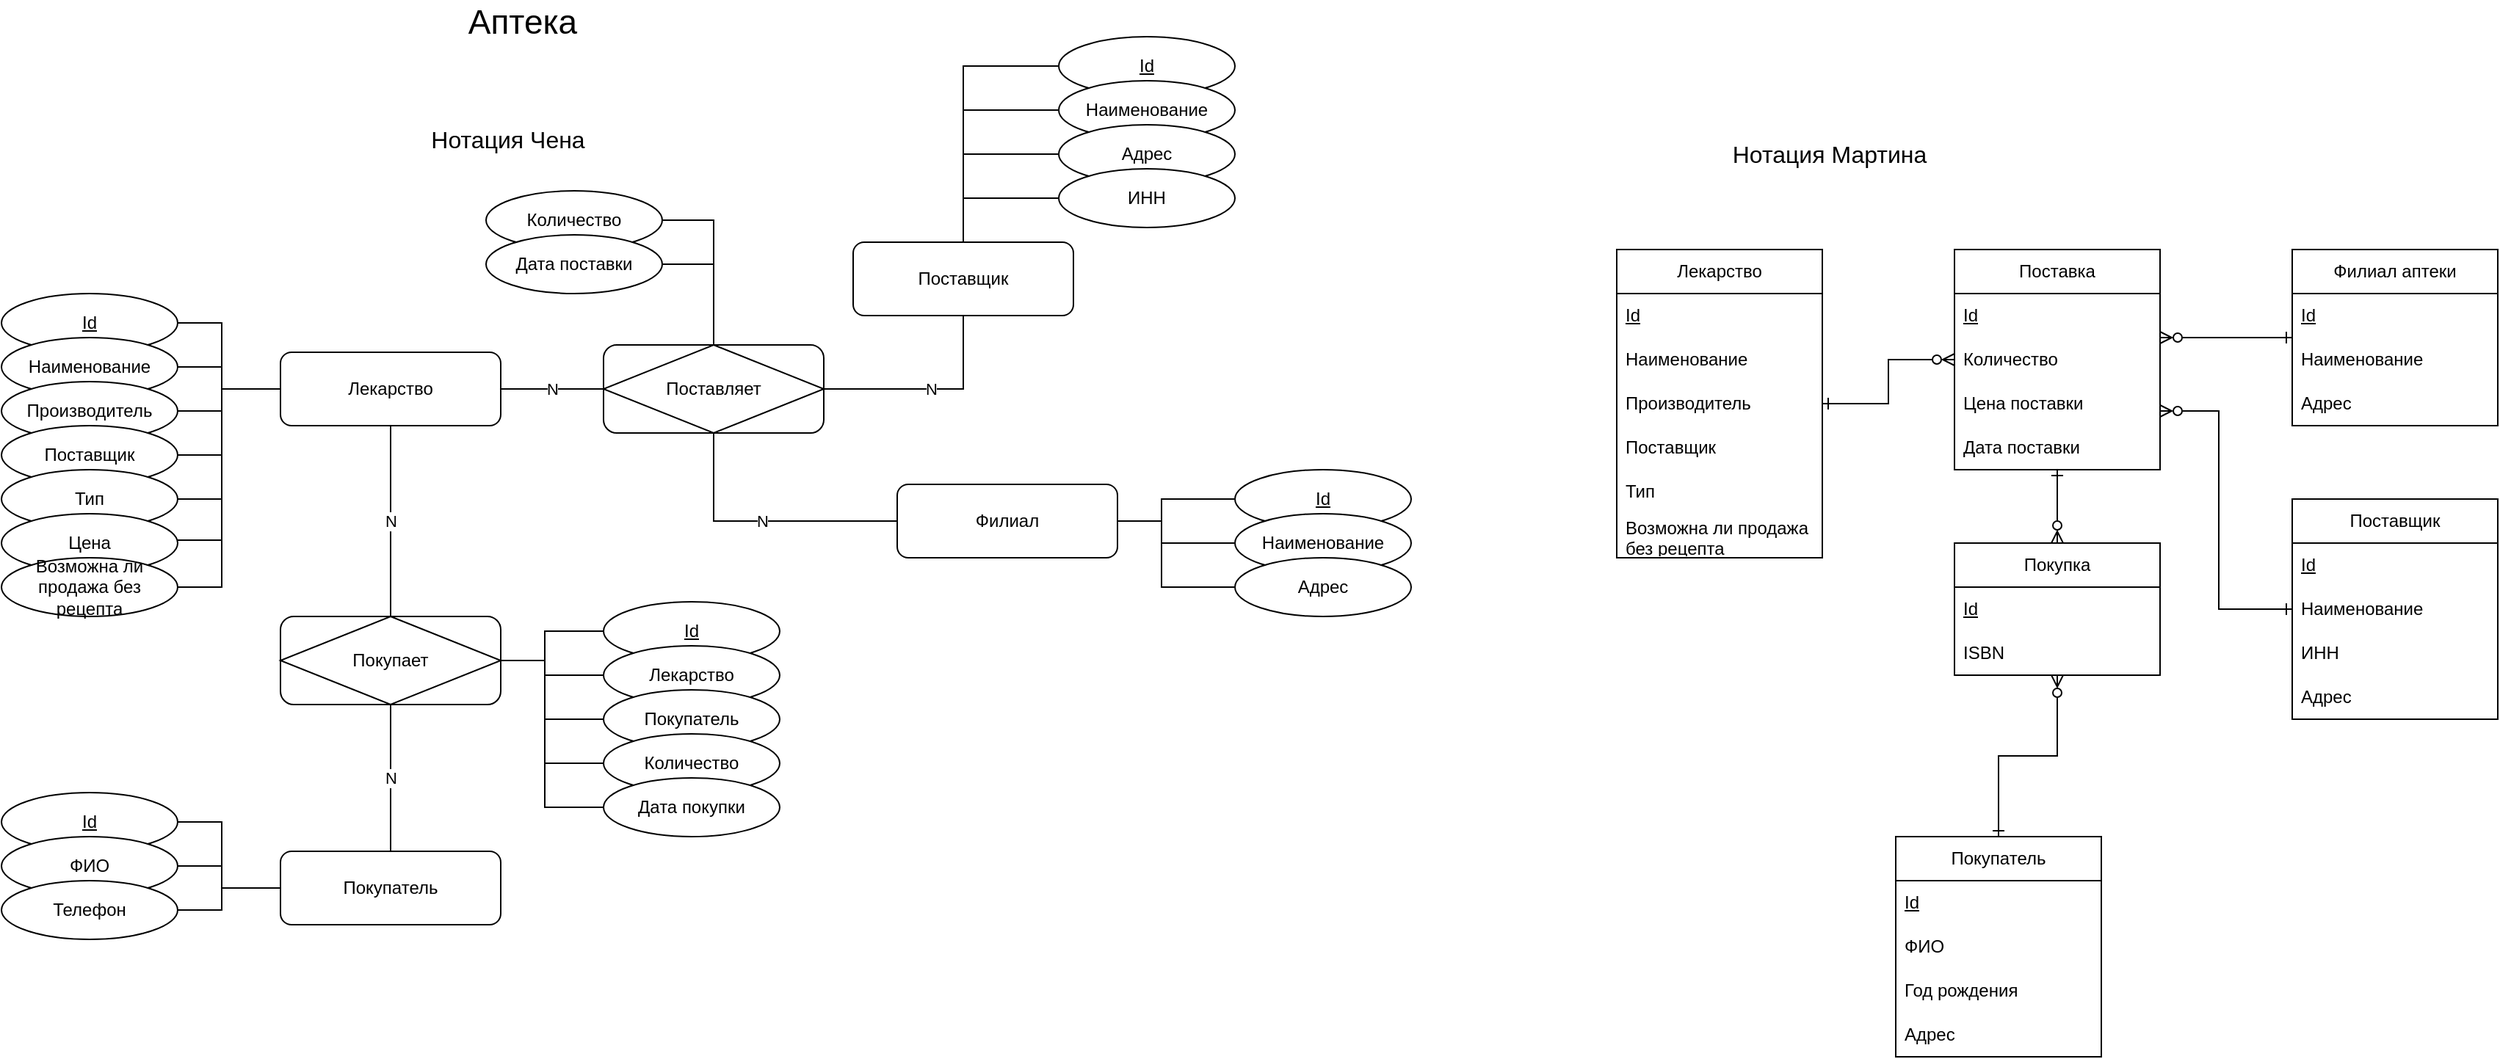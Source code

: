 <mxfile version="28.1.0">
  <diagram name="Страница — 1" id="FdrjbKADJGY1u3tTIWQw">
    <mxGraphModel dx="2895" dy="1584" grid="1" gridSize="10" guides="1" tooltips="1" connect="1" arrows="1" fold="1" page="0" pageScale="1" pageWidth="827" pageHeight="1169" math="0" shadow="0">
      <root>
        <mxCell id="0" />
        <mxCell id="1" parent="0" />
        <mxCell id="_0isalq4gBAh9B2EabAM-83" value="" style="rounded=1;whiteSpace=wrap;html=1;" vertex="1" parent="1">
          <mxGeometry x="400" y="275" width="150" height="60" as="geometry" />
        </mxCell>
        <mxCell id="_0isalq4gBAh9B2EabAM-51" value="" style="rounded=1;whiteSpace=wrap;html=1;" vertex="1" parent="1">
          <mxGeometry x="180" y="460" width="150" height="60" as="geometry" />
        </mxCell>
        <mxCell id="_0isalq4gBAh9B2EabAM-1" value="Аптека" style="text;html=1;align=center;verticalAlign=middle;whiteSpace=wrap;rounded=0;fontSize=23;" vertex="1" parent="1">
          <mxGeometry x="280" y="40" width="130" height="30" as="geometry" />
        </mxCell>
        <mxCell id="_0isalq4gBAh9B2EabAM-4" value="N" style="edgeStyle=orthogonalEdgeStyle;rounded=0;orthogonalLoop=1;jettySize=auto;html=1;endArrow=none;endFill=0;" edge="1" parent="1" source="_0isalq4gBAh9B2EabAM-5" target="_0isalq4gBAh9B2EabAM-83">
          <mxGeometry relative="1" as="geometry">
            <Array as="points" />
          </mxGeometry>
        </mxCell>
        <mxCell id="_0isalq4gBAh9B2EabAM-5" value="Лекарство" style="rounded=1;whiteSpace=wrap;html=1;" vertex="1" parent="1">
          <mxGeometry x="180" y="280" width="150" height="50" as="geometry" />
        </mxCell>
        <mxCell id="_0isalq4gBAh9B2EabAM-6" value="Поставляет" style="rhombus;whiteSpace=wrap;html=1;" vertex="1" parent="1">
          <mxGeometry x="400" y="275" width="150" height="60" as="geometry" />
        </mxCell>
        <mxCell id="_0isalq4gBAh9B2EabAM-7" value="" style="edgeStyle=orthogonalEdgeStyle;rounded=0;orthogonalLoop=1;jettySize=auto;html=1;endArrow=none;endFill=0;" edge="1" parent="1" source="_0isalq4gBAh9B2EabAM-8" target="_0isalq4gBAh9B2EabAM-5">
          <mxGeometry relative="1" as="geometry">
            <Array as="points">
              <mxPoint x="140" y="260" />
              <mxPoint x="140" y="305" />
            </Array>
          </mxGeometry>
        </mxCell>
        <mxCell id="_0isalq4gBAh9B2EabAM-8" value="Id" style="ellipse;whiteSpace=wrap;html=1;fontStyle=4" vertex="1" parent="1">
          <mxGeometry x="-10" y="240" width="120" height="40" as="geometry" />
        </mxCell>
        <mxCell id="_0isalq4gBAh9B2EabAM-9" value="" style="edgeStyle=orthogonalEdgeStyle;rounded=0;orthogonalLoop=1;jettySize=auto;html=1;endArrow=none;endFill=0;" edge="1" parent="1" source="_0isalq4gBAh9B2EabAM-10" target="_0isalq4gBAh9B2EabAM-5">
          <mxGeometry relative="1" as="geometry">
            <Array as="points">
              <mxPoint x="140" y="290" />
              <mxPoint x="140" y="305" />
            </Array>
          </mxGeometry>
        </mxCell>
        <mxCell id="_0isalq4gBAh9B2EabAM-10" value="Наименование" style="ellipse;whiteSpace=wrap;html=1;fontStyle=0" vertex="1" parent="1">
          <mxGeometry x="-10" y="270" width="120" height="40" as="geometry" />
        </mxCell>
        <mxCell id="_0isalq4gBAh9B2EabAM-11" value="" style="edgeStyle=orthogonalEdgeStyle;rounded=0;orthogonalLoop=1;jettySize=auto;html=1;endArrow=none;endFill=0;" edge="1" parent="1" source="_0isalq4gBAh9B2EabAM-12" target="_0isalq4gBAh9B2EabAM-5">
          <mxGeometry relative="1" as="geometry">
            <Array as="points">
              <mxPoint x="140" y="320" />
              <mxPoint x="140" y="305" />
            </Array>
          </mxGeometry>
        </mxCell>
        <mxCell id="_0isalq4gBAh9B2EabAM-12" value="Производитель" style="ellipse;whiteSpace=wrap;html=1;fontStyle=0" vertex="1" parent="1">
          <mxGeometry x="-10" y="300" width="120" height="40" as="geometry" />
        </mxCell>
        <mxCell id="_0isalq4gBAh9B2EabAM-13" value="" style="edgeStyle=orthogonalEdgeStyle;rounded=0;orthogonalLoop=1;jettySize=auto;html=1;endArrow=none;endFill=0;" edge="1" parent="1" source="_0isalq4gBAh9B2EabAM-14" target="_0isalq4gBAh9B2EabAM-5">
          <mxGeometry relative="1" as="geometry">
            <Array as="points">
              <mxPoint x="140" y="350" />
              <mxPoint x="140" y="305" />
            </Array>
          </mxGeometry>
        </mxCell>
        <mxCell id="_0isalq4gBAh9B2EabAM-14" value="Поставщик" style="ellipse;whiteSpace=wrap;html=1;fontStyle=0" vertex="1" parent="1">
          <mxGeometry x="-10" y="330" width="120" height="40" as="geometry" />
        </mxCell>
        <mxCell id="_0isalq4gBAh9B2EabAM-15" value="Тип" style="ellipse;whiteSpace=wrap;html=1;fontStyle=0" vertex="1" parent="1">
          <mxGeometry x="-10" y="360" width="120" height="40" as="geometry" />
        </mxCell>
        <mxCell id="_0isalq4gBAh9B2EabAM-16" value="Цена" style="ellipse;whiteSpace=wrap;html=1;fontStyle=0" vertex="1" parent="1">
          <mxGeometry x="-10" y="390" width="120" height="40" as="geometry" />
        </mxCell>
        <mxCell id="_0isalq4gBAh9B2EabAM-17" value="" style="edgeStyle=orthogonalEdgeStyle;rounded=0;orthogonalLoop=1;jettySize=auto;html=1;endArrow=none;endFill=0;" edge="1" parent="1" source="_0isalq4gBAh9B2EabAM-18" target="_0isalq4gBAh9B2EabAM-5">
          <mxGeometry relative="1" as="geometry">
            <Array as="points">
              <mxPoint x="140" y="440" />
              <mxPoint x="140" y="305" />
            </Array>
          </mxGeometry>
        </mxCell>
        <mxCell id="_0isalq4gBAh9B2EabAM-18" value="Возможна ли продажа без рецепта" style="ellipse;whiteSpace=wrap;html=1;fontStyle=0" vertex="1" parent="1">
          <mxGeometry x="-10" y="420" width="120" height="40" as="geometry" />
        </mxCell>
        <mxCell id="_0isalq4gBAh9B2EabAM-19" value="" style="rounded=0;orthogonalLoop=1;jettySize=auto;html=1;endArrow=none;endFill=0;edgeStyle=orthogonalEdgeStyle;" edge="1" parent="1" source="_0isalq4gBAh9B2EabAM-15" target="_0isalq4gBAh9B2EabAM-5">
          <mxGeometry relative="1" as="geometry">
            <mxPoint x="130" y="415" as="sourcePoint" />
            <mxPoint x="200" y="370" as="targetPoint" />
            <Array as="points">
              <mxPoint x="140" y="380" />
              <mxPoint x="140" y="305" />
            </Array>
          </mxGeometry>
        </mxCell>
        <mxCell id="_0isalq4gBAh9B2EabAM-20" value="" style="rounded=0;orthogonalLoop=1;jettySize=auto;html=1;endArrow=none;endFill=0;edgeStyle=orthogonalEdgeStyle;" edge="1" parent="1" source="_0isalq4gBAh9B2EabAM-16" target="_0isalq4gBAh9B2EabAM-5">
          <mxGeometry relative="1" as="geometry">
            <mxPoint x="50" y="392.5" as="sourcePoint" />
            <mxPoint x="180" y="332.5" as="targetPoint" />
            <Array as="points">
              <mxPoint x="140" y="408" />
              <mxPoint x="140" y="305" />
            </Array>
          </mxGeometry>
        </mxCell>
        <mxCell id="_0isalq4gBAh9B2EabAM-21" value="N&lt;span style=&quot;color: rgba(0, 0, 0, 0); font-family: monospace; font-size: 0px; text-align: start; background-color: rgb(236, 236, 236);&quot;&gt;%3CmxGraphModel%3E%3Croot%3E%3CmxCell%20id%3D%220%22%2F%3E%3CmxCell%20id%3D%221%22%20parent%3D%220%22%2F%3E%3CmxCell%20id%3D%222%22%20value%3D%22%D0%9B%D0%B5%D0%BA%D0%B0%D1%80%D1%81%D1%82%D0%B2%D0%BE%22%20style%3D%22rounded%3D1%3BwhiteSpace%3Dwrap%3Bhtml%3D1%3B%22%20vertex%3D%221%22%20parent%3D%221%22%3E%3CmxGeometry%20x%3D%22180%22%20y%3D%22280%22%20width%3D%22150%22%20height%3D%2250%22%20as%3D%22geometry%22%2F%3E%3C%2FmxCell%3E%3C%2Froot%3E%3C%2FmxGraphModel%3E&lt;/span&gt;&lt;span style=&quot;color: rgba(0, 0, 0, 0); font-family: monospace; font-size: 0px; text-align: start; background-color: rgb(236, 236, 236);&quot;&gt;%3CmxGraphModel%3E%3Croot%3E%3CmxCell%20id%3D%220%22%2F%3E%3CmxCell%20id%3D%221%22%20parent%3D%220%22%2F%3E%3CmxCell%20id%3D%222%22%20value%3D%22%D0%9B%D0%B5%D0%BA%D0%B0%D1%80%D1%81%D1%82%D0%B2%D0%BE%22%20style%3D%22rounded%3D1%3BwhiteSpace%3Dwrap%3Bhtml%3D1%3B%22%20vertex%3D%221%22%20parent%3D%221%22%3E%3CmxGeometry%20x%3D%22180%22%20y%3D%22280%22%20width%3D%22150%22%20height%3D%2250%22%20as%3D%22geometry%22%2F%3E%3C%2FmxCell%3E%3C%2Froot%3E%3C%2FmxGraphModel%3E&lt;/span&gt;&lt;span style=&quot;color: rgba(0, 0, 0, 0); font-family: monospace; font-size: 0px; text-align: start; background-color: rgb(236, 236, 236);&quot;&gt;%3CmxGraphModel%3E%3Croot%3E%3CmxCell%20id%3D%220%22%2F%3E%3CmxCell%20id%3D%221%22%20parent%3D%220%22%2F%3E%3CmxCell%20id%3D%222%22%20value%3D%22%D0%9B%D0%B5%D0%BA%D0%B0%D1%80%D1%81%D1%82%D0%B2%D0%BE%22%20style%3D%22rounded%3D1%3BwhiteSpace%3Dwrap%3Bhtml%3D1%3B%22%20vertex%3D%221%22%20parent%3D%221%22%3E%3CmxGeometry%20x%3D%22180%22%20y%3D%22280%22%20width%3D%22150%22%20height%3D%2250%22%20as%3D%22geometry%22%2F%3E%3C%2FmxCell%3E%3C%2Froot%3E%3C%2FmxGraphModel%3E&lt;/span&gt;" style="edgeStyle=orthogonalEdgeStyle;rounded=0;orthogonalLoop=1;jettySize=auto;html=1;endArrow=none;endFill=0;" edge="1" parent="1" source="_0isalq4gBAh9B2EabAM-22" target="_0isalq4gBAh9B2EabAM-23">
          <mxGeometry relative="1" as="geometry" />
        </mxCell>
        <mxCell id="_0isalq4gBAh9B2EabAM-22" value="Покупатель" style="rounded=1;whiteSpace=wrap;html=1;" vertex="1" parent="1">
          <mxGeometry x="180" y="620" width="150" height="50" as="geometry" />
        </mxCell>
        <mxCell id="_0isalq4gBAh9B2EabAM-23" value="Покупает" style="rhombus;whiteSpace=wrap;html=1;" vertex="1" parent="1">
          <mxGeometry x="180" y="460" width="150" height="60" as="geometry" />
        </mxCell>
        <mxCell id="_0isalq4gBAh9B2EabAM-24" value="" style="edgeStyle=orthogonalEdgeStyle;rounded=0;orthogonalLoop=1;jettySize=auto;html=1;endArrow=none;endFill=0;" edge="1" parent="1" source="_0isalq4gBAh9B2EabAM-25" target="_0isalq4gBAh9B2EabAM-22">
          <mxGeometry relative="1" as="geometry">
            <Array as="points">
              <mxPoint x="140" y="600" />
              <mxPoint x="140" y="645" />
            </Array>
          </mxGeometry>
        </mxCell>
        <mxCell id="_0isalq4gBAh9B2EabAM-25" value="Id" style="ellipse;whiteSpace=wrap;html=1;fontStyle=4" vertex="1" parent="1">
          <mxGeometry x="-10" y="580" width="120" height="40" as="geometry" />
        </mxCell>
        <mxCell id="_0isalq4gBAh9B2EabAM-26" value="" style="edgeStyle=orthogonalEdgeStyle;rounded=0;orthogonalLoop=1;jettySize=auto;html=1;endArrow=none;endFill=0;" edge="1" parent="1" source="_0isalq4gBAh9B2EabAM-27" target="_0isalq4gBAh9B2EabAM-22">
          <mxGeometry relative="1" as="geometry">
            <Array as="points">
              <mxPoint x="140" y="630" />
              <mxPoint x="140" y="645" />
            </Array>
          </mxGeometry>
        </mxCell>
        <mxCell id="_0isalq4gBAh9B2EabAM-27" value="ФИО" style="ellipse;whiteSpace=wrap;html=1;fontStyle=0" vertex="1" parent="1">
          <mxGeometry x="-10" y="610" width="120" height="40" as="geometry" />
        </mxCell>
        <mxCell id="_0isalq4gBAh9B2EabAM-28" value="" style="edgeStyle=orthogonalEdgeStyle;rounded=0;orthogonalLoop=1;jettySize=auto;html=1;endArrow=none;endFill=0;" edge="1" parent="1" source="_0isalq4gBAh9B2EabAM-29" target="_0isalq4gBAh9B2EabAM-22">
          <mxGeometry relative="1" as="geometry">
            <Array as="points">
              <mxPoint x="140" y="660" />
              <mxPoint x="140" y="645" />
            </Array>
          </mxGeometry>
        </mxCell>
        <mxCell id="_0isalq4gBAh9B2EabAM-29" value="Телефон" style="ellipse;whiteSpace=wrap;html=1;fontStyle=0" vertex="1" parent="1">
          <mxGeometry x="-10" y="640" width="120" height="40" as="geometry" />
        </mxCell>
        <mxCell id="_0isalq4gBAh9B2EabAM-38" value="Поставщик" style="rounded=1;whiteSpace=wrap;html=1;" vertex="1" parent="1">
          <mxGeometry x="570" y="205" width="150" height="50" as="geometry" />
        </mxCell>
        <mxCell id="_0isalq4gBAh9B2EabAM-40" value="Id" style="ellipse;whiteSpace=wrap;html=1;fontStyle=4" vertex="1" parent="1">
          <mxGeometry x="710" y="65" width="120" height="40" as="geometry" />
        </mxCell>
        <mxCell id="_0isalq4gBAh9B2EabAM-43" value="Наименование" style="ellipse;whiteSpace=wrap;html=1;fontStyle=0" vertex="1" parent="1">
          <mxGeometry x="710" y="95" width="120" height="40" as="geometry" />
        </mxCell>
        <mxCell id="_0isalq4gBAh9B2EabAM-41" value="Адрес" style="ellipse;whiteSpace=wrap;html=1;fontStyle=0" vertex="1" parent="1">
          <mxGeometry x="710" y="125" width="120" height="40" as="geometry" />
        </mxCell>
        <mxCell id="_0isalq4gBAh9B2EabAM-42" value="" style="edgeStyle=orthogonalEdgeStyle;rounded=0;orthogonalLoop=1;jettySize=auto;html=1;endArrow=none;endFill=0;" edge="1" parent="1" source="_0isalq4gBAh9B2EabAM-43" target="_0isalq4gBAh9B2EabAM-38">
          <mxGeometry relative="1" as="geometry">
            <Array as="points">
              <mxPoint x="645" y="115" />
            </Array>
          </mxGeometry>
        </mxCell>
        <mxCell id="_0isalq4gBAh9B2EabAM-44" value="" style="rounded=0;orthogonalLoop=1;jettySize=auto;html=1;endArrow=none;endFill=0;edgeStyle=orthogonalEdgeStyle;" edge="1" parent="1" source="_0isalq4gBAh9B2EabAM-41" target="_0isalq4gBAh9B2EabAM-38">
          <mxGeometry relative="1" as="geometry">
            <mxPoint x="610" y="135" as="sourcePoint" />
            <mxPoint x="655" y="195" as="targetPoint" />
            <Array as="points">
              <mxPoint x="645" y="145" />
            </Array>
          </mxGeometry>
        </mxCell>
        <mxCell id="_0isalq4gBAh9B2EabAM-45" value="" style="rounded=0;orthogonalLoop=1;jettySize=auto;html=1;endArrow=none;endFill=0;edgeStyle=orthogonalEdgeStyle;" edge="1" parent="1" source="_0isalq4gBAh9B2EabAM-40" target="_0isalq4gBAh9B2EabAM-38">
          <mxGeometry relative="1" as="geometry">
            <mxPoint x="660" y="145" as="sourcePoint" />
            <mxPoint x="705" y="235" as="targetPoint" />
            <Array as="points">
              <mxPoint x="645" y="85" />
            </Array>
          </mxGeometry>
        </mxCell>
        <mxCell id="_0isalq4gBAh9B2EabAM-46" value="ИНН" style="ellipse;whiteSpace=wrap;html=1;fontStyle=0" vertex="1" parent="1">
          <mxGeometry x="710" y="155" width="120" height="40" as="geometry" />
        </mxCell>
        <mxCell id="_0isalq4gBAh9B2EabAM-47" value="" style="edgeStyle=orthogonalEdgeStyle;rounded=0;orthogonalLoop=1;jettySize=auto;html=1;endArrow=none;endFill=0;" edge="1" parent="1" source="_0isalq4gBAh9B2EabAM-46" target="_0isalq4gBAh9B2EabAM-38">
          <mxGeometry relative="1" as="geometry">
            <Array as="points">
              <mxPoint x="645" y="175" />
            </Array>
            <mxPoint x="610" y="135" as="sourcePoint" />
            <mxPoint x="655" y="195" as="targetPoint" />
          </mxGeometry>
        </mxCell>
        <mxCell id="_0isalq4gBAh9B2EabAM-50" value="N" style="edgeStyle=orthogonalEdgeStyle;rounded=0;orthogonalLoop=1;jettySize=auto;html=1;endArrow=none;endFill=0;" edge="1" parent="1" source="_0isalq4gBAh9B2EabAM-6" target="_0isalq4gBAh9B2EabAM-38">
          <mxGeometry relative="1" as="geometry">
            <mxPoint x="360" y="310" as="sourcePoint" />
            <mxPoint x="420" y="365" as="targetPoint" />
          </mxGeometry>
        </mxCell>
        <mxCell id="_0isalq4gBAh9B2EabAM-52" value="N&lt;span style=&quot;color: rgba(0, 0, 0, 0); font-family: monospace; font-size: 0px; text-align: start; background-color: rgb(236, 236, 236);&quot;&gt;%3CmxGraphModel%3E%3Croot%3E%3CmxCell%20id%3D%220%22%2F%3E%3CmxCell%20id%3D%221%22%20parent%3D%220%22%2F%3E%3CmxCell%20id%3D%222%22%20value%3D%22%D0%9B%D0%B5%D0%BA%D0%B0%D1%80%D1%81%D1%82%D0%B2%D0%BE%22%20style%3D%22rounded%3D1%3BwhiteSpace%3Dwrap%3Bhtml%3D1%3B%22%20vertex%3D%221%22%20parent%3D%221%22%3E%3CmxGeometry%20x%3D%22180%22%20y%3D%22280%22%20width%3D%22150%22%20height%3D%2250%22%20as%3D%22geometry%22%2F%3E%3C%2FmxCell%3E%3C%2Froot%3E%3C%2FmxGraphModel%3E&lt;/span&gt;&lt;span style=&quot;color: rgba(0, 0, 0, 0); font-family: monospace; font-size: 0px; text-align: start; background-color: rgb(236, 236, 236);&quot;&gt;%3CmxGraphModel%3E%3Croot%3E%3CmxCell%20id%3D%220%22%2F%3E%3CmxCell%20id%3D%221%22%20parent%3D%220%22%2F%3E%3CmxCell%20id%3D%222%22%20value%3D%22%D0%9B%D0%B5%D0%BA%D0%B0%D1%80%D1%81%D1%82%D0%B2%D0%BE%22%20style%3D%22rounded%3D1%3BwhiteSpace%3Dwrap%3Bhtml%3D1%3B%22%20vertex%3D%221%22%20parent%3D%221%22%3E%3CmxGeometry%20x%3D%22180%22%20y%3D%22280%22%20width%3D%22150%22%20height%3D%2250%22%20as%3D%22geometry%22%2F%3E%3C%2FmxCell%3E%3C%2Froot%3E%3C%2FmxGraphModel%3E&lt;/span&gt;&lt;span style=&quot;color: rgba(0, 0, 0, 0); font-family: monospace; font-size: 0px; text-align: start; background-color: rgb(236, 236, 236);&quot;&gt;%3CmxGraphModel%3E%3Croot%3E%3CmxCell%20id%3D%220%22%2F%3E%3CmxCell%20id%3D%221%22%20parent%3D%220%22%2F%3E%3CmxCell%20id%3D%222%22%20value%3D%22%D0%9B%D0%B5%D0%BA%D0%B0%D1%80%D1%81%D1%82%D0%B2%D0%BE%22%20style%3D%22rounded%3D1%3BwhiteSpace%3Dwrap%3Bhtml%3D1%3B%22%20vertex%3D%221%22%20parent%3D%221%22%3E%3CmxGeometry%20x%3D%22180%22%20y%3D%22280%22%20width%3D%22150%22%20height%3D%2250%22%20as%3D%22geometry%22%2F%3E%3C%2FmxCell%3E%3C%2Froot%3E%3C%2FmxGraphModel%3E&lt;/span&gt;" style="edgeStyle=orthogonalEdgeStyle;rounded=0;orthogonalLoop=1;jettySize=auto;html=1;endArrow=none;endFill=0;" edge="1" parent="1" source="_0isalq4gBAh9B2EabAM-51" target="_0isalq4gBAh9B2EabAM-5">
          <mxGeometry relative="1" as="geometry">
            <mxPoint x="270" y="560" as="sourcePoint" />
            <mxPoint x="270" y="490" as="targetPoint" />
          </mxGeometry>
        </mxCell>
        <mxCell id="_0isalq4gBAh9B2EabAM-56" value="Id" style="ellipse;whiteSpace=wrap;html=1;fontStyle=4" vertex="1" parent="1">
          <mxGeometry x="400" y="450" width="120" height="40" as="geometry" />
        </mxCell>
        <mxCell id="_0isalq4gBAh9B2EabAM-57" value="Лекарство" style="ellipse;whiteSpace=wrap;html=1;fontStyle=0" vertex="1" parent="1">
          <mxGeometry x="400" y="480" width="120" height="40" as="geometry" />
        </mxCell>
        <mxCell id="_0isalq4gBAh9B2EabAM-58" value="Покупатель" style="ellipse;whiteSpace=wrap;html=1;fontStyle=0" vertex="1" parent="1">
          <mxGeometry x="400" y="510" width="120" height="40" as="geometry" />
        </mxCell>
        <mxCell id="_0isalq4gBAh9B2EabAM-59" value="Количество" style="ellipse;whiteSpace=wrap;html=1;fontStyle=0" vertex="1" parent="1">
          <mxGeometry x="400" y="540" width="120" height="40" as="geometry" />
        </mxCell>
        <mxCell id="_0isalq4gBAh9B2EabAM-61" value="Филиал" style="rounded=1;whiteSpace=wrap;html=1;" vertex="1" parent="1">
          <mxGeometry x="600" y="370" width="150" height="50" as="geometry" />
        </mxCell>
        <mxCell id="_0isalq4gBAh9B2EabAM-62" value="Id" style="ellipse;whiteSpace=wrap;html=1;fontStyle=4" vertex="1" parent="1">
          <mxGeometry x="830" y="360" width="120" height="40" as="geometry" />
        </mxCell>
        <mxCell id="_0isalq4gBAh9B2EabAM-63" value="Наименование" style="ellipse;whiteSpace=wrap;html=1;fontStyle=0" vertex="1" parent="1">
          <mxGeometry x="830" y="390" width="120" height="40" as="geometry" />
        </mxCell>
        <mxCell id="_0isalq4gBAh9B2EabAM-64" value="Адрес" style="ellipse;whiteSpace=wrap;html=1;fontStyle=0" vertex="1" parent="1">
          <mxGeometry x="830" y="420" width="120" height="40" as="geometry" />
        </mxCell>
        <mxCell id="_0isalq4gBAh9B2EabAM-65" value="" style="edgeStyle=orthogonalEdgeStyle;rounded=0;orthogonalLoop=1;jettySize=auto;html=1;endArrow=none;endFill=0;" edge="1" parent="1" source="_0isalq4gBAh9B2EabAM-63" target="_0isalq4gBAh9B2EabAM-61">
          <mxGeometry relative="1" as="geometry">
            <Array as="points">
              <mxPoint x="780" y="410" />
              <mxPoint x="780" y="395" />
            </Array>
          </mxGeometry>
        </mxCell>
        <mxCell id="_0isalq4gBAh9B2EabAM-66" value="" style="rounded=0;orthogonalLoop=1;jettySize=auto;html=1;endArrow=none;endFill=0;edgeStyle=orthogonalEdgeStyle;" edge="1" parent="1" source="_0isalq4gBAh9B2EabAM-64" target="_0isalq4gBAh9B2EabAM-61">
          <mxGeometry relative="1" as="geometry">
            <mxPoint x="620" y="340" as="sourcePoint" />
            <mxPoint x="665" y="400" as="targetPoint" />
            <Array as="points">
              <mxPoint x="780" y="440" />
              <mxPoint x="780" y="395" />
            </Array>
          </mxGeometry>
        </mxCell>
        <mxCell id="_0isalq4gBAh9B2EabAM-67" value="" style="rounded=0;orthogonalLoop=1;jettySize=auto;html=1;endArrow=none;endFill=0;edgeStyle=orthogonalEdgeStyle;" edge="1" parent="1" source="_0isalq4gBAh9B2EabAM-62" target="_0isalq4gBAh9B2EabAM-61">
          <mxGeometry relative="1" as="geometry">
            <mxPoint x="670" y="350" as="sourcePoint" />
            <mxPoint x="715" y="440" as="targetPoint" />
            <Array as="points">
              <mxPoint x="780" y="380" />
              <mxPoint x="780" y="395" />
            </Array>
          </mxGeometry>
        </mxCell>
        <mxCell id="_0isalq4gBAh9B2EabAM-74" value="N" style="edgeStyle=orthogonalEdgeStyle;rounded=0;orthogonalLoop=1;jettySize=auto;html=1;endArrow=none;endFill=0;" edge="1" parent="1" source="_0isalq4gBAh9B2EabAM-83" target="_0isalq4gBAh9B2EabAM-61">
          <mxGeometry relative="1" as="geometry">
            <mxPoint x="535" y="340" as="sourcePoint" />
            <mxPoint x="625" y="370" as="targetPoint" />
            <Array as="points">
              <mxPoint x="475" y="395" />
            </Array>
          </mxGeometry>
        </mxCell>
        <mxCell id="_0isalq4gBAh9B2EabAM-75" value="Количество" style="ellipse;whiteSpace=wrap;html=1;fontStyle=0" vertex="1" parent="1">
          <mxGeometry x="320" y="170" width="120" height="40" as="geometry" />
        </mxCell>
        <mxCell id="_0isalq4gBAh9B2EabAM-76" value="" style="edgeStyle=orthogonalEdgeStyle;rounded=0;orthogonalLoop=1;jettySize=auto;html=1;endArrow=none;endFill=0;" edge="1" parent="1" source="_0isalq4gBAh9B2EabAM-75" target="_0isalq4gBAh9B2EabAM-83">
          <mxGeometry relative="1" as="geometry">
            <Array as="points">
              <mxPoint x="475" y="190" />
            </Array>
            <mxPoint x="130" y="575" as="sourcePoint" />
            <mxPoint x="200" y="440" as="targetPoint" />
          </mxGeometry>
        </mxCell>
        <mxCell id="_0isalq4gBAh9B2EabAM-79" value="Дата покупки" style="ellipse;whiteSpace=wrap;html=1;fontStyle=0" vertex="1" parent="1">
          <mxGeometry x="400" y="570" width="120" height="40" as="geometry" />
        </mxCell>
        <mxCell id="_0isalq4gBAh9B2EabAM-80" value="Дата поставки" style="ellipse;whiteSpace=wrap;html=1;fontStyle=0" vertex="1" parent="1">
          <mxGeometry x="320" y="200" width="120" height="40" as="geometry" />
        </mxCell>
        <mxCell id="_0isalq4gBAh9B2EabAM-81" value="" style="edgeStyle=orthogonalEdgeStyle;rounded=0;orthogonalLoop=1;jettySize=auto;html=1;endArrow=none;endFill=0;" edge="1" parent="1" source="_0isalq4gBAh9B2EabAM-80" target="_0isalq4gBAh9B2EabAM-83">
          <mxGeometry relative="1" as="geometry">
            <Array as="points">
              <mxPoint x="475" y="220" />
            </Array>
            <mxPoint x="170" y="645" as="sourcePoint" />
            <mxPoint x="240" y="480" as="targetPoint" />
          </mxGeometry>
        </mxCell>
        <mxCell id="_0isalq4gBAh9B2EabAM-85" value="&lt;font style=&quot;font-size: 16px;&quot;&gt;Нотация Чена&lt;/font&gt;" style="text;html=1;align=center;verticalAlign=middle;whiteSpace=wrap;rounded=0;fontSize=18;" vertex="1" parent="1">
          <mxGeometry x="270" y="120" width="130" height="30" as="geometry" />
        </mxCell>
        <mxCell id="_0isalq4gBAh9B2EabAM-86" value="" style="edgeStyle=orthogonalEdgeStyle;rounded=0;orthogonalLoop=1;jettySize=auto;html=1;endArrow=none;endFill=0;" edge="1" parent="1" source="_0isalq4gBAh9B2EabAM-51" target="_0isalq4gBAh9B2EabAM-56">
          <mxGeometry relative="1" as="geometry">
            <Array as="points">
              <mxPoint x="360" y="490" />
              <mxPoint x="360" y="470" />
            </Array>
            <mxPoint x="170" y="300" as="sourcePoint" />
            <mxPoint x="240" y="345" as="targetPoint" />
          </mxGeometry>
        </mxCell>
        <mxCell id="_0isalq4gBAh9B2EabAM-87" value="" style="edgeStyle=orthogonalEdgeStyle;rounded=0;orthogonalLoop=1;jettySize=auto;html=1;endArrow=none;endFill=0;" edge="1" parent="1" source="_0isalq4gBAh9B2EabAM-51" target="_0isalq4gBAh9B2EabAM-57">
          <mxGeometry relative="1" as="geometry">
            <Array as="points">
              <mxPoint x="360" y="490" />
              <mxPoint x="360" y="500" />
            </Array>
            <mxPoint x="380" y="520" as="sourcePoint" />
            <mxPoint x="450" y="520" as="targetPoint" />
          </mxGeometry>
        </mxCell>
        <mxCell id="_0isalq4gBAh9B2EabAM-88" value="" style="edgeStyle=orthogonalEdgeStyle;rounded=0;orthogonalLoop=1;jettySize=auto;html=1;endArrow=none;endFill=0;" edge="1" parent="1" source="_0isalq4gBAh9B2EabAM-51" target="_0isalq4gBAh9B2EabAM-58">
          <mxGeometry relative="1" as="geometry">
            <Array as="points">
              <mxPoint x="360" y="490" />
              <mxPoint x="360" y="530" />
            </Array>
            <mxPoint x="390" y="560" as="sourcePoint" />
            <mxPoint x="460" y="570" as="targetPoint" />
          </mxGeometry>
        </mxCell>
        <mxCell id="_0isalq4gBAh9B2EabAM-89" value="" style="edgeStyle=orthogonalEdgeStyle;rounded=0;orthogonalLoop=1;jettySize=auto;html=1;endArrow=none;endFill=0;" edge="1" parent="1" source="_0isalq4gBAh9B2EabAM-51" target="_0isalq4gBAh9B2EabAM-59">
          <mxGeometry relative="1" as="geometry">
            <Array as="points">
              <mxPoint x="360" y="490" />
              <mxPoint x="360" y="560" />
            </Array>
            <mxPoint x="370" y="550" as="sourcePoint" />
            <mxPoint x="440" y="590" as="targetPoint" />
          </mxGeometry>
        </mxCell>
        <mxCell id="_0isalq4gBAh9B2EabAM-90" value="" style="edgeStyle=orthogonalEdgeStyle;rounded=0;orthogonalLoop=1;jettySize=auto;html=1;endArrow=none;endFill=0;" edge="1" parent="1" source="_0isalq4gBAh9B2EabAM-51" target="_0isalq4gBAh9B2EabAM-79">
          <mxGeometry relative="1" as="geometry">
            <Array as="points">
              <mxPoint x="360" y="490" />
              <mxPoint x="360" y="590" />
            </Array>
            <mxPoint x="360" y="550" as="sourcePoint" />
            <mxPoint x="430" y="620" as="targetPoint" />
          </mxGeometry>
        </mxCell>
        <mxCell id="_0isalq4gBAh9B2EabAM-91" value="&lt;font style=&quot;font-size: 16px;&quot;&gt;Нотация Мартина&lt;/font&gt;" style="text;html=1;align=center;verticalAlign=middle;whiteSpace=wrap;rounded=0;fontSize=18;" vertex="1" parent="1">
          <mxGeometry x="1140" y="130" width="190" height="30" as="geometry" />
        </mxCell>
        <mxCell id="_0isalq4gBAh9B2EabAM-92" value="Лекарство" style="swimlane;fontStyle=0;childLayout=stackLayout;horizontal=1;startSize=30;horizontalStack=0;resizeParent=1;resizeParentMax=0;resizeLast=0;collapsible=1;marginBottom=0;whiteSpace=wrap;html=1;" vertex="1" parent="1">
          <mxGeometry x="1090" y="210" width="140" height="210" as="geometry" />
        </mxCell>
        <mxCell id="_0isalq4gBAh9B2EabAM-93" value="Id" style="text;strokeColor=none;fillColor=none;align=left;verticalAlign=middle;spacingLeft=4;spacingRight=4;overflow=hidden;points=[[0,0.5],[1,0.5]];portConstraint=eastwest;rotatable=0;whiteSpace=wrap;html=1;fontStyle=4" vertex="1" parent="_0isalq4gBAh9B2EabAM-92">
          <mxGeometry y="30" width="140" height="30" as="geometry" />
        </mxCell>
        <mxCell id="_0isalq4gBAh9B2EabAM-94" value="Наименование" style="text;strokeColor=none;fillColor=none;align=left;verticalAlign=middle;spacingLeft=4;spacingRight=4;overflow=hidden;points=[[0,0.5],[1,0.5]];portConstraint=eastwest;rotatable=0;whiteSpace=wrap;html=1;" vertex="1" parent="_0isalq4gBAh9B2EabAM-92">
          <mxGeometry y="60" width="140" height="30" as="geometry" />
        </mxCell>
        <mxCell id="_0isalq4gBAh9B2EabAM-95" value="Производитель" style="text;strokeColor=none;fillColor=none;align=left;verticalAlign=middle;spacingLeft=4;spacingRight=4;overflow=hidden;points=[[0,0.5],[1,0.5]];portConstraint=eastwest;rotatable=0;whiteSpace=wrap;html=1;" vertex="1" parent="_0isalq4gBAh9B2EabAM-92">
          <mxGeometry y="90" width="140" height="30" as="geometry" />
        </mxCell>
        <mxCell id="_0isalq4gBAh9B2EabAM-96" value="Поставщик" style="text;strokeColor=none;fillColor=none;align=left;verticalAlign=middle;spacingLeft=4;spacingRight=4;overflow=hidden;points=[[0,0.5],[1,0.5]];portConstraint=eastwest;rotatable=0;whiteSpace=wrap;html=1;" vertex="1" parent="_0isalq4gBAh9B2EabAM-92">
          <mxGeometry y="120" width="140" height="30" as="geometry" />
        </mxCell>
        <mxCell id="_0isalq4gBAh9B2EabAM-97" value="Тип" style="text;strokeColor=none;fillColor=none;align=left;verticalAlign=middle;spacingLeft=4;spacingRight=4;overflow=hidden;points=[[0,0.5],[1,0.5]];portConstraint=eastwest;rotatable=0;whiteSpace=wrap;html=1;" vertex="1" parent="_0isalq4gBAh9B2EabAM-92">
          <mxGeometry y="150" width="140" height="30" as="geometry" />
        </mxCell>
        <mxCell id="_0isalq4gBAh9B2EabAM-99" value="Возможна ли продажа без рецепта" style="text;strokeColor=none;fillColor=none;align=left;verticalAlign=middle;spacingLeft=4;spacingRight=4;overflow=hidden;points=[[0,0.5],[1,0.5]];portConstraint=eastwest;rotatable=0;whiteSpace=wrap;html=1;" vertex="1" parent="_0isalq4gBAh9B2EabAM-92">
          <mxGeometry y="180" width="140" height="30" as="geometry" />
        </mxCell>
        <mxCell id="_0isalq4gBAh9B2EabAM-100" value="Поставка" style="swimlane;fontStyle=0;childLayout=stackLayout;horizontal=1;startSize=30;horizontalStack=0;resizeParent=1;resizeParentMax=0;resizeLast=0;collapsible=1;marginBottom=0;whiteSpace=wrap;html=1;" vertex="1" parent="1">
          <mxGeometry x="1320" y="210" width="140" height="150" as="geometry" />
        </mxCell>
        <mxCell id="_0isalq4gBAh9B2EabAM-101" value="Id" style="text;strokeColor=none;fillColor=none;align=left;verticalAlign=middle;spacingLeft=4;spacingRight=4;overflow=hidden;points=[[0,0.5],[1,0.5]];portConstraint=eastwest;rotatable=0;whiteSpace=wrap;html=1;fontStyle=4" vertex="1" parent="_0isalq4gBAh9B2EabAM-100">
          <mxGeometry y="30" width="140" height="30" as="geometry" />
        </mxCell>
        <mxCell id="_0isalq4gBAh9B2EabAM-102" value="Количество" style="text;strokeColor=none;fillColor=none;align=left;verticalAlign=middle;spacingLeft=4;spacingRight=4;overflow=hidden;points=[[0,0.5],[1,0.5]];portConstraint=eastwest;rotatable=0;whiteSpace=wrap;html=1;" vertex="1" parent="_0isalq4gBAh9B2EabAM-100">
          <mxGeometry y="60" width="140" height="30" as="geometry" />
        </mxCell>
        <mxCell id="_0isalq4gBAh9B2EabAM-120" value="Цена поставки" style="text;strokeColor=none;fillColor=none;align=left;verticalAlign=middle;spacingLeft=4;spacingRight=4;overflow=hidden;points=[[0,0.5],[1,0.5]];portConstraint=eastwest;rotatable=0;whiteSpace=wrap;html=1;" vertex="1" parent="_0isalq4gBAh9B2EabAM-100">
          <mxGeometry y="90" width="140" height="30" as="geometry" />
        </mxCell>
        <mxCell id="_0isalq4gBAh9B2EabAM-121" value="Дата поставки" style="text;strokeColor=none;fillColor=none;align=left;verticalAlign=middle;spacingLeft=4;spacingRight=4;overflow=hidden;points=[[0,0.5],[1,0.5]];portConstraint=eastwest;rotatable=0;whiteSpace=wrap;html=1;" vertex="1" parent="_0isalq4gBAh9B2EabAM-100">
          <mxGeometry y="120" width="140" height="30" as="geometry" />
        </mxCell>
        <mxCell id="_0isalq4gBAh9B2EabAM-103" value="" style="edgeStyle=orthogonalEdgeStyle;rounded=0;orthogonalLoop=1;jettySize=auto;html=1;startArrow=ERone;startFill=0;endArrow=ERzeroToMany;endFill=0;" edge="1" parent="1" source="_0isalq4gBAh9B2EabAM-104" target="_0isalq4gBAh9B2EabAM-115">
          <mxGeometry relative="1" as="geometry" />
        </mxCell>
        <mxCell id="_0isalq4gBAh9B2EabAM-104" value="Покупатель" style="swimlane;fontStyle=0;childLayout=stackLayout;horizontal=1;startSize=30;horizontalStack=0;resizeParent=1;resizeParentMax=0;resizeLast=0;collapsible=1;marginBottom=0;whiteSpace=wrap;html=1;" vertex="1" parent="1">
          <mxGeometry x="1280" y="610" width="140" height="150" as="geometry" />
        </mxCell>
        <mxCell id="_0isalq4gBAh9B2EabAM-105" value="Id" style="text;strokeColor=none;fillColor=none;align=left;verticalAlign=middle;spacingLeft=4;spacingRight=4;overflow=hidden;points=[[0,0.5],[1,0.5]];portConstraint=eastwest;rotatable=0;whiteSpace=wrap;html=1;fontStyle=4" vertex="1" parent="_0isalq4gBAh9B2EabAM-104">
          <mxGeometry y="30" width="140" height="30" as="geometry" />
        </mxCell>
        <mxCell id="_0isalq4gBAh9B2EabAM-106" value="ФИО" style="text;strokeColor=none;fillColor=none;align=left;verticalAlign=middle;spacingLeft=4;spacingRight=4;overflow=hidden;points=[[0,0.5],[1,0.5]];portConstraint=eastwest;rotatable=0;whiteSpace=wrap;html=1;" vertex="1" parent="_0isalq4gBAh9B2EabAM-104">
          <mxGeometry y="60" width="140" height="30" as="geometry" />
        </mxCell>
        <mxCell id="_0isalq4gBAh9B2EabAM-107" value="Год рождения" style="text;strokeColor=none;fillColor=none;align=left;verticalAlign=middle;spacingLeft=4;spacingRight=4;overflow=hidden;points=[[0,0.5],[1,0.5]];portConstraint=eastwest;rotatable=0;whiteSpace=wrap;html=1;" vertex="1" parent="_0isalq4gBAh9B2EabAM-104">
          <mxGeometry y="90" width="140" height="30" as="geometry" />
        </mxCell>
        <mxCell id="_0isalq4gBAh9B2EabAM-108" value="Адрес" style="text;strokeColor=none;fillColor=none;align=left;verticalAlign=middle;spacingLeft=4;spacingRight=4;overflow=hidden;points=[[0,0.5],[1,0.5]];portConstraint=eastwest;rotatable=0;whiteSpace=wrap;html=1;" vertex="1" parent="_0isalq4gBAh9B2EabAM-104">
          <mxGeometry y="120" width="140" height="30" as="geometry" />
        </mxCell>
        <mxCell id="_0isalq4gBAh9B2EabAM-109" value="Филиал аптеки" style="swimlane;fontStyle=0;childLayout=stackLayout;horizontal=1;startSize=30;horizontalStack=0;resizeParent=1;resizeParentMax=0;resizeLast=0;collapsible=1;marginBottom=0;whiteSpace=wrap;html=1;" vertex="1" parent="1">
          <mxGeometry x="1550" y="210" width="140" height="120" as="geometry" />
        </mxCell>
        <mxCell id="_0isalq4gBAh9B2EabAM-110" value="Id" style="text;strokeColor=none;fillColor=none;align=left;verticalAlign=middle;spacingLeft=4;spacingRight=4;overflow=hidden;points=[[0,0.5],[1,0.5]];portConstraint=eastwest;rotatable=0;whiteSpace=wrap;html=1;fontStyle=4" vertex="1" parent="_0isalq4gBAh9B2EabAM-109">
          <mxGeometry y="30" width="140" height="30" as="geometry" />
        </mxCell>
        <mxCell id="_0isalq4gBAh9B2EabAM-112" value="Наименование" style="text;strokeColor=none;fillColor=none;align=left;verticalAlign=middle;spacingLeft=4;spacingRight=4;overflow=hidden;points=[[0,0.5],[1,0.5]];portConstraint=eastwest;rotatable=0;whiteSpace=wrap;html=1;" vertex="1" parent="_0isalq4gBAh9B2EabAM-109">
          <mxGeometry y="60" width="140" height="30" as="geometry" />
        </mxCell>
        <mxCell id="_0isalq4gBAh9B2EabAM-111" value="Адрес" style="text;strokeColor=none;fillColor=none;align=left;verticalAlign=middle;spacingLeft=4;spacingRight=4;overflow=hidden;points=[[0,0.5],[1,0.5]];portConstraint=eastwest;rotatable=0;whiteSpace=wrap;html=1;" vertex="1" parent="_0isalq4gBAh9B2EabAM-109">
          <mxGeometry y="90" width="140" height="30" as="geometry" />
        </mxCell>
        <mxCell id="_0isalq4gBAh9B2EabAM-113" value="" style="edgeStyle=orthogonalEdgeStyle;rounded=0;orthogonalLoop=1;jettySize=auto;html=1;endArrow=ERzeroToMany;endFill=0;startArrow=ERone;startFill=0;" edge="1" parent="1" source="_0isalq4gBAh9B2EabAM-92" target="_0isalq4gBAh9B2EabAM-100">
          <mxGeometry relative="1" as="geometry" />
        </mxCell>
        <mxCell id="_0isalq4gBAh9B2EabAM-114" value="" style="edgeStyle=orthogonalEdgeStyle;rounded=0;orthogonalLoop=1;jettySize=auto;html=1;startArrow=ERone;startFill=0;endArrow=ERzeroToMany;endFill=0;" edge="1" parent="1" source="_0isalq4gBAh9B2EabAM-109" target="_0isalq4gBAh9B2EabAM-100">
          <mxGeometry relative="1" as="geometry">
            <Array as="points">
              <mxPoint x="1480" y="270" />
              <mxPoint x="1480" y="270" />
            </Array>
          </mxGeometry>
        </mxCell>
        <mxCell id="_0isalq4gBAh9B2EabAM-115" value="Покупка" style="swimlane;fontStyle=0;childLayout=stackLayout;horizontal=1;startSize=30;horizontalStack=0;resizeParent=1;resizeParentMax=0;resizeLast=0;collapsible=1;marginBottom=0;whiteSpace=wrap;html=1;" vertex="1" parent="1">
          <mxGeometry x="1320" y="410" width="140" height="90" as="geometry" />
        </mxCell>
        <mxCell id="_0isalq4gBAh9B2EabAM-116" value="Id" style="text;strokeColor=none;fillColor=none;align=left;verticalAlign=middle;spacingLeft=4;spacingRight=4;overflow=hidden;points=[[0,0.5],[1,0.5]];portConstraint=eastwest;rotatable=0;whiteSpace=wrap;html=1;fontStyle=4" vertex="1" parent="_0isalq4gBAh9B2EabAM-115">
          <mxGeometry y="30" width="140" height="30" as="geometry" />
        </mxCell>
        <mxCell id="_0isalq4gBAh9B2EabAM-117" value="ISBN" style="text;strokeColor=none;fillColor=none;align=left;verticalAlign=middle;spacingLeft=4;spacingRight=4;overflow=hidden;points=[[0,0.5],[1,0.5]];portConstraint=eastwest;rotatable=0;whiteSpace=wrap;html=1;" vertex="1" parent="_0isalq4gBAh9B2EabAM-115">
          <mxGeometry y="60" width="140" height="30" as="geometry" />
        </mxCell>
        <mxCell id="_0isalq4gBAh9B2EabAM-119" value="" style="edgeStyle=orthogonalEdgeStyle;rounded=0;orthogonalLoop=1;jettySize=auto;html=1;endArrow=ERone;endFill=0;startArrow=ERzeroToMany;startFill=0;" edge="1" parent="1" source="_0isalq4gBAh9B2EabAM-115" target="_0isalq4gBAh9B2EabAM-100">
          <mxGeometry relative="1" as="geometry">
            <mxPoint x="1270" y="375" as="sourcePoint" />
            <mxPoint x="1360" y="300" as="targetPoint" />
          </mxGeometry>
        </mxCell>
        <mxCell id="_0isalq4gBAh9B2EabAM-122" value="Поставщик" style="swimlane;fontStyle=0;childLayout=stackLayout;horizontal=1;startSize=30;horizontalStack=0;resizeParent=1;resizeParentMax=0;resizeLast=0;collapsible=1;marginBottom=0;whiteSpace=wrap;html=1;" vertex="1" parent="1">
          <mxGeometry x="1550" y="380" width="140" height="150" as="geometry" />
        </mxCell>
        <mxCell id="_0isalq4gBAh9B2EabAM-123" value="Id" style="text;strokeColor=none;fillColor=none;align=left;verticalAlign=middle;spacingLeft=4;spacingRight=4;overflow=hidden;points=[[0,0.5],[1,0.5]];portConstraint=eastwest;rotatable=0;whiteSpace=wrap;html=1;fontStyle=4" vertex="1" parent="_0isalq4gBAh9B2EabAM-122">
          <mxGeometry y="30" width="140" height="30" as="geometry" />
        </mxCell>
        <mxCell id="_0isalq4gBAh9B2EabAM-125" value="Наименование" style="text;strokeColor=none;fillColor=none;align=left;verticalAlign=middle;spacingLeft=4;spacingRight=4;overflow=hidden;points=[[0,0.5],[1,0.5]];portConstraint=eastwest;rotatable=0;whiteSpace=wrap;html=1;" vertex="1" parent="_0isalq4gBAh9B2EabAM-122">
          <mxGeometry y="60" width="140" height="30" as="geometry" />
        </mxCell>
        <mxCell id="_0isalq4gBAh9B2EabAM-126" value="ИНН" style="text;strokeColor=none;fillColor=none;align=left;verticalAlign=middle;spacingLeft=4;spacingRight=4;overflow=hidden;points=[[0,0.5],[1,0.5]];portConstraint=eastwest;rotatable=0;whiteSpace=wrap;html=1;" vertex="1" parent="_0isalq4gBAh9B2EabAM-122">
          <mxGeometry y="90" width="140" height="30" as="geometry" />
        </mxCell>
        <mxCell id="_0isalq4gBAh9B2EabAM-124" value="Адрес" style="text;strokeColor=none;fillColor=none;align=left;verticalAlign=middle;spacingLeft=4;spacingRight=4;overflow=hidden;points=[[0,0.5],[1,0.5]];portConstraint=eastwest;rotatable=0;whiteSpace=wrap;html=1;" vertex="1" parent="_0isalq4gBAh9B2EabAM-122">
          <mxGeometry y="120" width="140" height="30" as="geometry" />
        </mxCell>
        <mxCell id="_0isalq4gBAh9B2EabAM-127" value="" style="edgeStyle=orthogonalEdgeStyle;rounded=0;orthogonalLoop=1;jettySize=auto;html=1;startArrow=ERone;startFill=0;endArrow=ERzeroToMany;endFill=0;" edge="1" parent="1" source="_0isalq4gBAh9B2EabAM-122" target="_0isalq4gBAh9B2EabAM-100">
          <mxGeometry relative="1" as="geometry">
            <mxPoint x="1590" y="280" as="sourcePoint" />
            <mxPoint x="1500" y="295" as="targetPoint" />
            <Array as="points">
              <mxPoint x="1500" y="455" />
              <mxPoint x="1500" y="320" />
            </Array>
          </mxGeometry>
        </mxCell>
      </root>
    </mxGraphModel>
  </diagram>
</mxfile>
